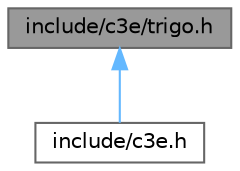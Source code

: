 digraph "include/c3e/trigo.h"
{
 // LATEX_PDF_SIZE
  bgcolor="transparent";
  edge [fontname=Helvetica,fontsize=10,labelfontname=Helvetica,labelfontsize=10];
  node [fontname=Helvetica,fontsize=10,shape=box,height=0.2,width=0.4];
  Node1 [id="Node000001",label="include/c3e/trigo.h",height=0.2,width=0.4,color="gray40", fillcolor="grey60", style="filled", fontcolor="black",tooltip="Trigonometric and special functions for the C3E library."];
  Node1 -> Node2 [id="edge1_Node000001_Node000002",dir="back",color="steelblue1",style="solid",tooltip=" "];
  Node2 [id="Node000002",label="include/c3e.h",height=0.2,width=0.4,color="grey40", fillcolor="white", style="filled",URL="$c3e_8h.html",tooltip="Main header file for the Complex Compute Core Engine (C3E)."];
}
